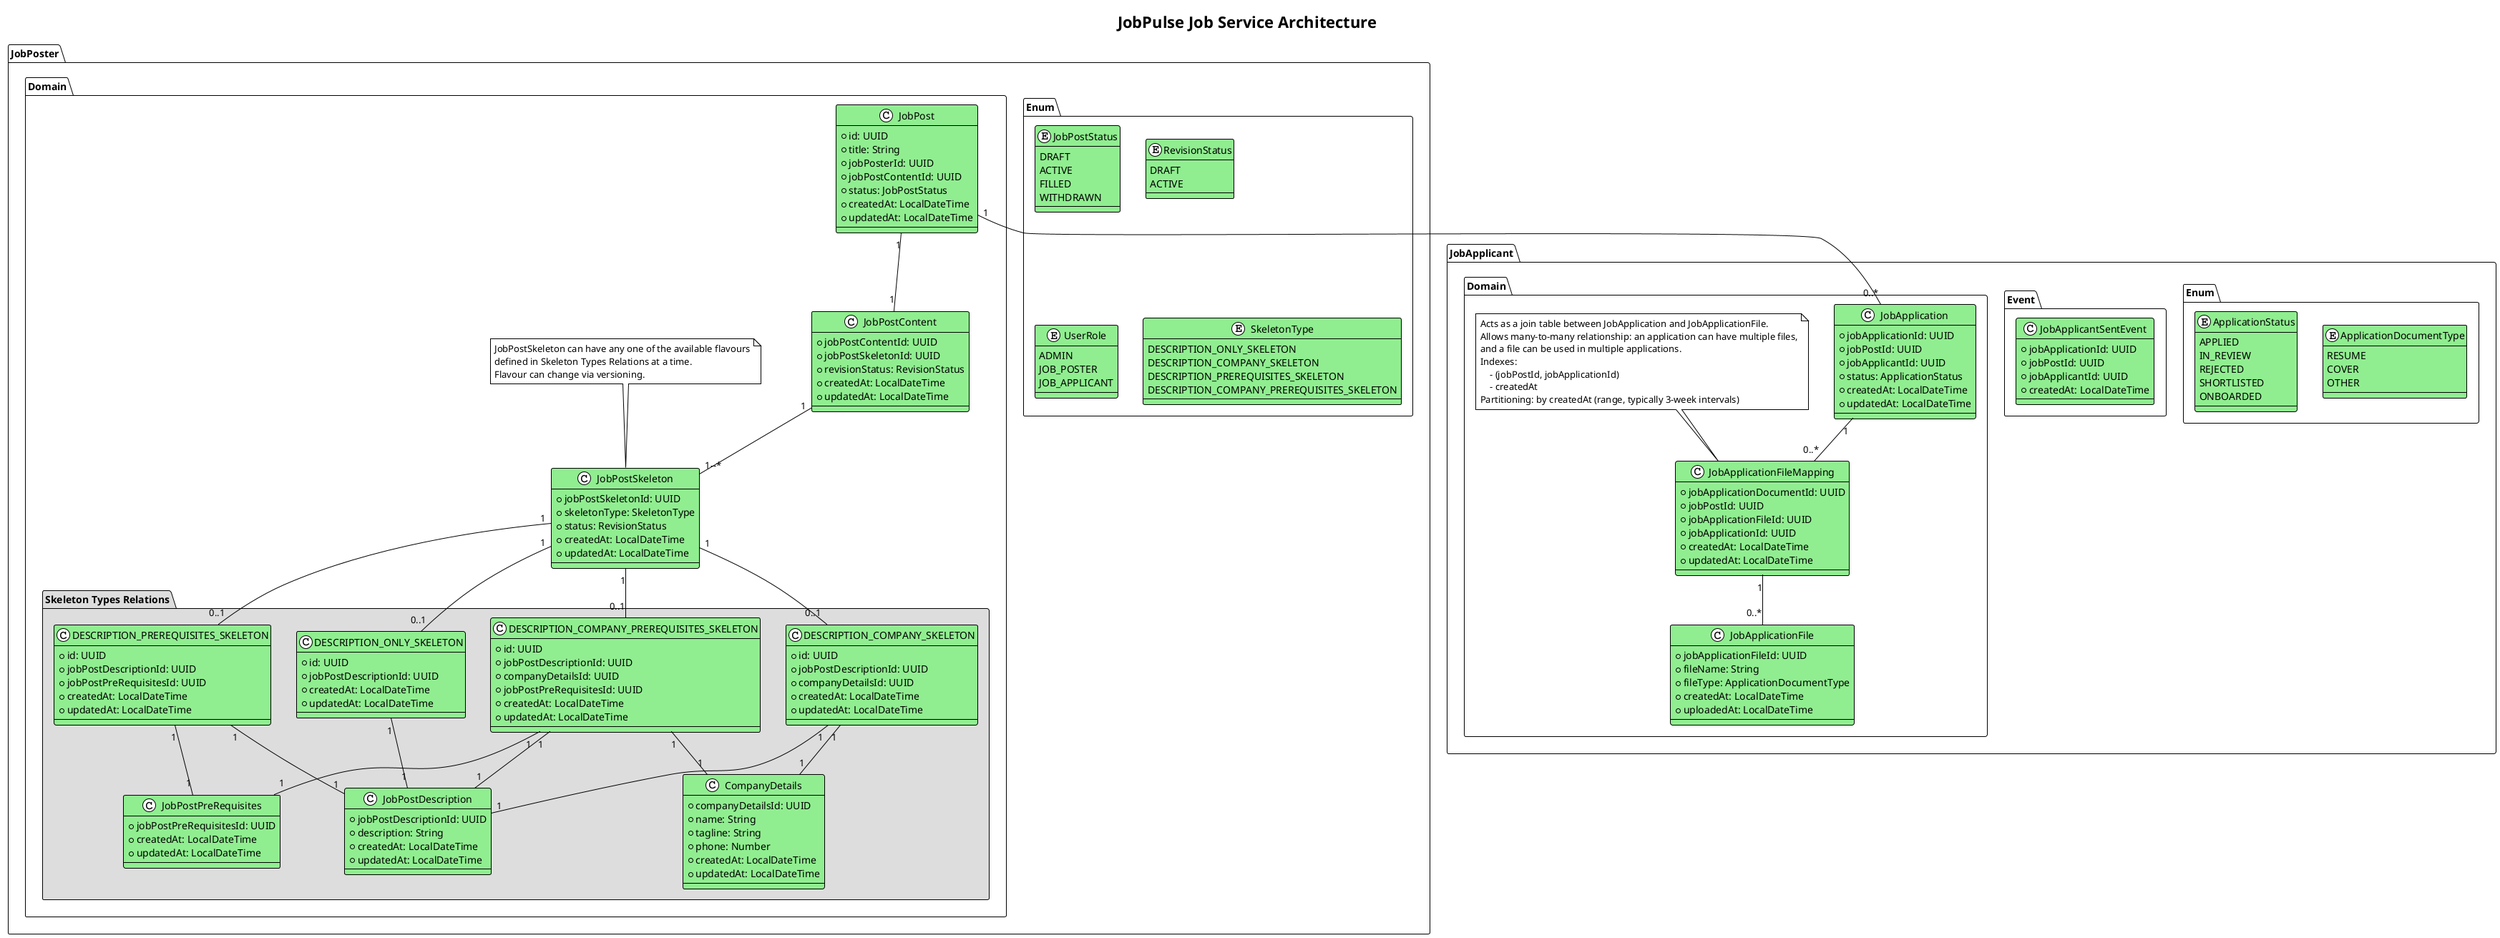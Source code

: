 @startuml job-service-architecture
!theme plain
skinparam class {
    BackgroundColor LightGreen
    BorderColor Black
    ArrowColor Black
}

title JobPulse Job Service Architecture

' package "Controllers" {
'     class JobServiceController {
'         -jobService: JobServiceContract
'         +getJobListings(Pageable, Jwt): ResponseEntity<?>
'         +createJob(CreateJobPostRequest, Jwt): ResponseEntity<?>
'     }
    
'     class PingController {
'         +ping(): String
'         +protectedPing(): String
'     }
' }

' package "Services" {
'     interface JobServiceContract {
'         +getJobListings(Pageable): ServiceResult<JobListingsResponse>
'         +createJob(CreateJobPostCommand): ServiceResult<CreatedResponse>
'     }
    
'     class JobService {
'         -jobPostRepository: JobPostRepository
'         +getJobListings(Pageable): ServiceResult<JobListingsResponse>
'         +createJob(CreateJobPostCommand): ServiceResult<CreatedResponse>
'     }
' }

' package "Repositories" {
'     interface JobPostRepository {
'         +findAll(Pageable): Page<JobPost>
'         +save(JobPost): JobPost
'     }
    
'     interface JobApplicationRepository {
'         +save(JobApplication): JobApplication
'         +findByJobPostId(UUID): List<JobApplication>
'     }
    
'     interface ApplicationFilesRepository {
'         +save(ApplicationFiles): ApplicationFiles
'         +findByJobApplicationId(UUID): List<ApplicationFiles>
'     }
' }

package "JobPoster" {
    package Enum {            
        enum JobPostStatus {
            DRAFT
            ACTIVE
            FILLED
            WITHDRAWN
        }
        enum RevisionStatus {
            DRAFT
            ACTIVE
        }

        enum UserRole {
            ADMIN
            JOB_POSTER
            JOB_APPLICANT
        }
        enum SkeletonType {
            DESCRIPTION_ONLY_SKELETON
            DESCRIPTION_COMPANY_SKELETON
            DESCRIPTION_PREREQUISITES_SKELETON
            DESCRIPTION_COMPANY_PREREQUISITES_SKELETON
        }
    }
    package Domain {
        class JobPost {
            +id: UUID
            +title: String
            +jobPosterId: UUID
            +jobPostContentId: UUID
            +status: JobPostStatus
            +createdAt: LocalDateTime
            +updatedAt: LocalDateTime
        }

        class JobPostContent {
            +jobPostContentId: UUID
            +jobPostSkeletonId: UUID
            +revisionStatus: RevisionStatus
            +createdAt: LocalDateTime
            +updatedAt: LocalDateTime
        }

        class JobPostSkeleton {
            +jobPostSkeletonId: UUID
            +skeletonType: SkeletonType
            +status: RevisionStatus
            +createdAt: LocalDateTime
            +updatedAt: LocalDateTime
        }
        note top of JobPostSkeleton
        JobPostSkeleton can have any one of the available flavours
        defined in Skeleton Types Relations at a time.
        Flavour can change via versioning.
        end note

        package "Skeleton Types Relations" #DDDDDD {
            class DESCRIPTION_ONLY_SKELETON {
                +id: UUID
                +jobPostDescriptionId: UUID
                +createdAt: LocalDateTime
                +updatedAt: LocalDateTime
            }
            class DESCRIPTION_COMPANY_SKELETON {
                +id: UUID
                +jobPostDescriptionId: UUID
                +companyDetailsId: UUID
                +createdAt: LocalDateTime
                +updatedAt: LocalDateTime
            }
            class DESCRIPTION_PREREQUISITES_SKELETON {
                +id: UUID
                +jobPostDescriptionId: UUID
                +jobPostPreRequisitesId: UUID
                +createdAt: LocalDateTime
                +updatedAt: LocalDateTime
            }
            class DESCRIPTION_COMPANY_PREREQUISITES_SKELETON {
                +id: UUID
                +jobPostDescriptionId: UUID
                +companyDetailsId: UUID
                +jobPostPreRequisitesId: UUID
                +createdAt: LocalDateTime
                +updatedAt: LocalDateTime
            }
            class JobPostDescription {
                +jobPostDescriptionId: UUID
                +description: String
                +createdAt: LocalDateTime
                +updatedAt: LocalDateTime
            }
            class CompanyDetails {
                +companyDetailsId: UUID
                +name: String
                +tagline: String
                +phone: Number
                +createdAt: LocalDateTime
                +updatedAt: LocalDateTime
            }
            class JobPostPreRequisites {
                +jobPostPreRequisitesId: UUID
                +createdAt: LocalDateTime
                +updatedAt: LocalDateTime
            }

            DESCRIPTION_ONLY_SKELETON "1" -- "1" JobPostDescription 
            DESCRIPTION_COMPANY_SKELETON "1" -- "1" JobPostDescription 
            DESCRIPTION_COMPANY_SKELETON "1" -- "1" CompanyDetails 
            DESCRIPTION_PREREQUISITES_SKELETON "1" -- "1" JobPostDescription 
            DESCRIPTION_PREREQUISITES_SKELETON "1" -- "1" JobPostPreRequisites 
            DESCRIPTION_COMPANY_PREREQUISITES_SKELETON "1" -- "1" JobPostDescription 
            DESCRIPTION_COMPANY_PREREQUISITES_SKELETON "1" -- "1" CompanyDetails 
            DESCRIPTION_COMPANY_PREREQUISITES_SKELETON "1" -- "1" JobPostPreRequisites 
            }

        JobPost "1" -- "1" JobPostContent
        JobPostContent "1" -- "1--*" JobPostSkeleton

        JobPostSkeleton "1" -- "0..1" DESCRIPTION_ONLY_SKELETON
        JobPostSkeleton "1" -- "0..1" DESCRIPTION_COMPANY_SKELETON
        JobPostSkeleton "1" -- "0..1" DESCRIPTION_PREREQUISITES_SKELETON
        JobPostSkeleton "1" -- "0..1" DESCRIPTION_COMPANY_PREREQUISITES_SKELETON
    }
}
package "JobApplicant" {
    package Enum {
        enum ApplicationDocumentType {
            RESUME
            COVER
            OTHER
        }
        enum ApplicationStatus {
            APPLIED
            IN_REVIEW
            REJECTED
            SHORTLISTED
            ONBOARDED
        }
    }
    package Event {
        class JobApplicantSentEvent {
            +jobApplicationId: UUID
            +jobPostId: UUID
            +jobApplicantId: UUID
            +createdAt: LocalDateTime
        }
    }
    package Domain {
        class JobApplication {
            +jobApplicationId: UUID
            +jobPostId: UUID
            +jobApplicantId: UUID
            +status: ApplicationStatus
            +createdAt: LocalDateTime
            +updatedAt: LocalDateTime
        }
        class JobApplicationFileMapping {
            +jobApplicationDocumentId: UUID
            +jobPostId: UUID
            +jobApplicationFileId: UUID
            +jobApplicationId: UUID
            +createdAt: LocalDateTime
            +updatedAt: LocalDateTime
        }

        note top of JobApplicationFileMapping
        Acts as a join table between JobApplication and JobApplicationFile.
        Allows many-to-many relationship: an application can have multiple files,
        and a file can be used in multiple applications.
        Indexes:
            - (jobPostId, jobApplicationId)
            - createdAt
        Partitioning: by createdAt (range, typically 3-week intervals)
        end note
        class JobApplicationFile {
            +jobApplicationFileId: UUID
            +fileName: String
            +fileType: ApplicationDocumentType
            +createdAt: LocalDateTime
            +uploadedAt: LocalDateTime
        }

        JobApplication "1" -- "0..*" JobApplicationFileMapping
        JobApplicationFileMapping "1" -- "0..*" JobApplicationFile
    }
    JobPost "1" -- "0..*" JobApplication
}

' package "DTOs" {
'     class "ServiceResult<T>" {
'         -success: boolean
'         -data: T
'         -errorMessage: String
'         -errorCode: String
'         +{static} success(T): ServiceResult<T>
'         +{static} failure(String, String): ServiceResult<T>
'         +isSuccess(): boolean
'         +isFailure(): boolean
'     }
    
'     class CreateJobPostRequest {
'         +title: String
'         +description: String
'     }
    
'     class CreateJobPostCommand {
'         +title: String
'         +description: String
'         +jobPosterId: UUID
'     }
    
'     class JobListingsResponse {
'         +jobs: List<JobPost>
'         +totalElements: long
'         +totalPages: int
'         +{static} from(Page<JobPost>): JobListingsResponse
'     }
    
'     class CreatedResponse {
'         +id: String
'         +message: String
'     }
    
'     class UserContext {
'         +userId: UUID
'         +role: UserRole
'         +email: String
'     }
' }

' package "Configuration" {
'     class SecurityConfig {
'         +filterChain(HttpSecurity): SecurityFilterChain
'         +jwtAuthenticationConverter(): JwtAuthenticationConverter
'     }
    
'     class OpenApiConfig {
'         +openAPI(): OpenAPI
'     }
' }


' JobServiceController --> JobServiceContract : uses
' JobService ..|> JobServiceContract : implements
' JobService --> JobPostRepository : uses

' JobServiceController --> CreateJobPostRequest : receives
' JobService --> CreateJobPostCommand : uses
' JobService --> "ServiceResult<JobListingsResponse>" : returns
' JobService --> "ServiceResult<CreatedResponse>" : returns

' JobPost --> ApplicationStatus : references
' JobApplication --> ApplicationStatus : has
' ApplicationFiles --> ApplicationFileType : has

' JobPost "1" -- "0..*" JobApplication : has
' JobApplication "1" -- "0..*" ApplicationFiles : contains

' JobPostRepository --> JobPost : manages
' JobApplicationRepository --> JobApplication : manages  
' ApplicationFilesRepository --> ApplicationFiles : manages

@enduml